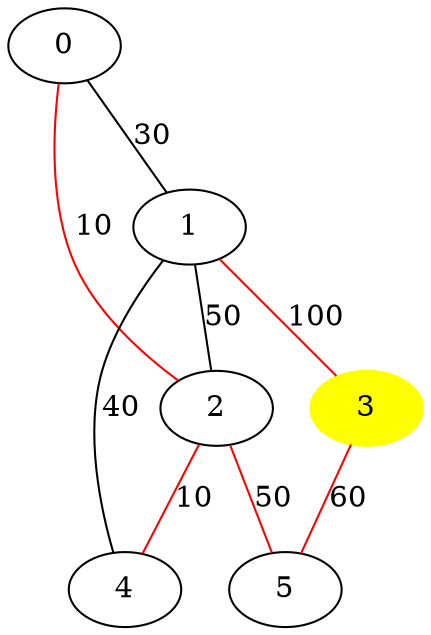 graph Dijkstra{
	0;
	0 -- 1[color = black, label = 30];
	0 -- 2[color = red, label = 10];
	1;
	1 -- 2[color = black, label = 50];
	1 -- 3[color = red, label = 100];
	1 -- 4[color = black, label = 40];
	2;
	2 -- 4[color = red, label = 10];
	2 -- 5[color = red, label = 50];
	3[color = yellow, style = filled];
	3 -- 5[color = red, label = 60];
	4;
	5;
}
